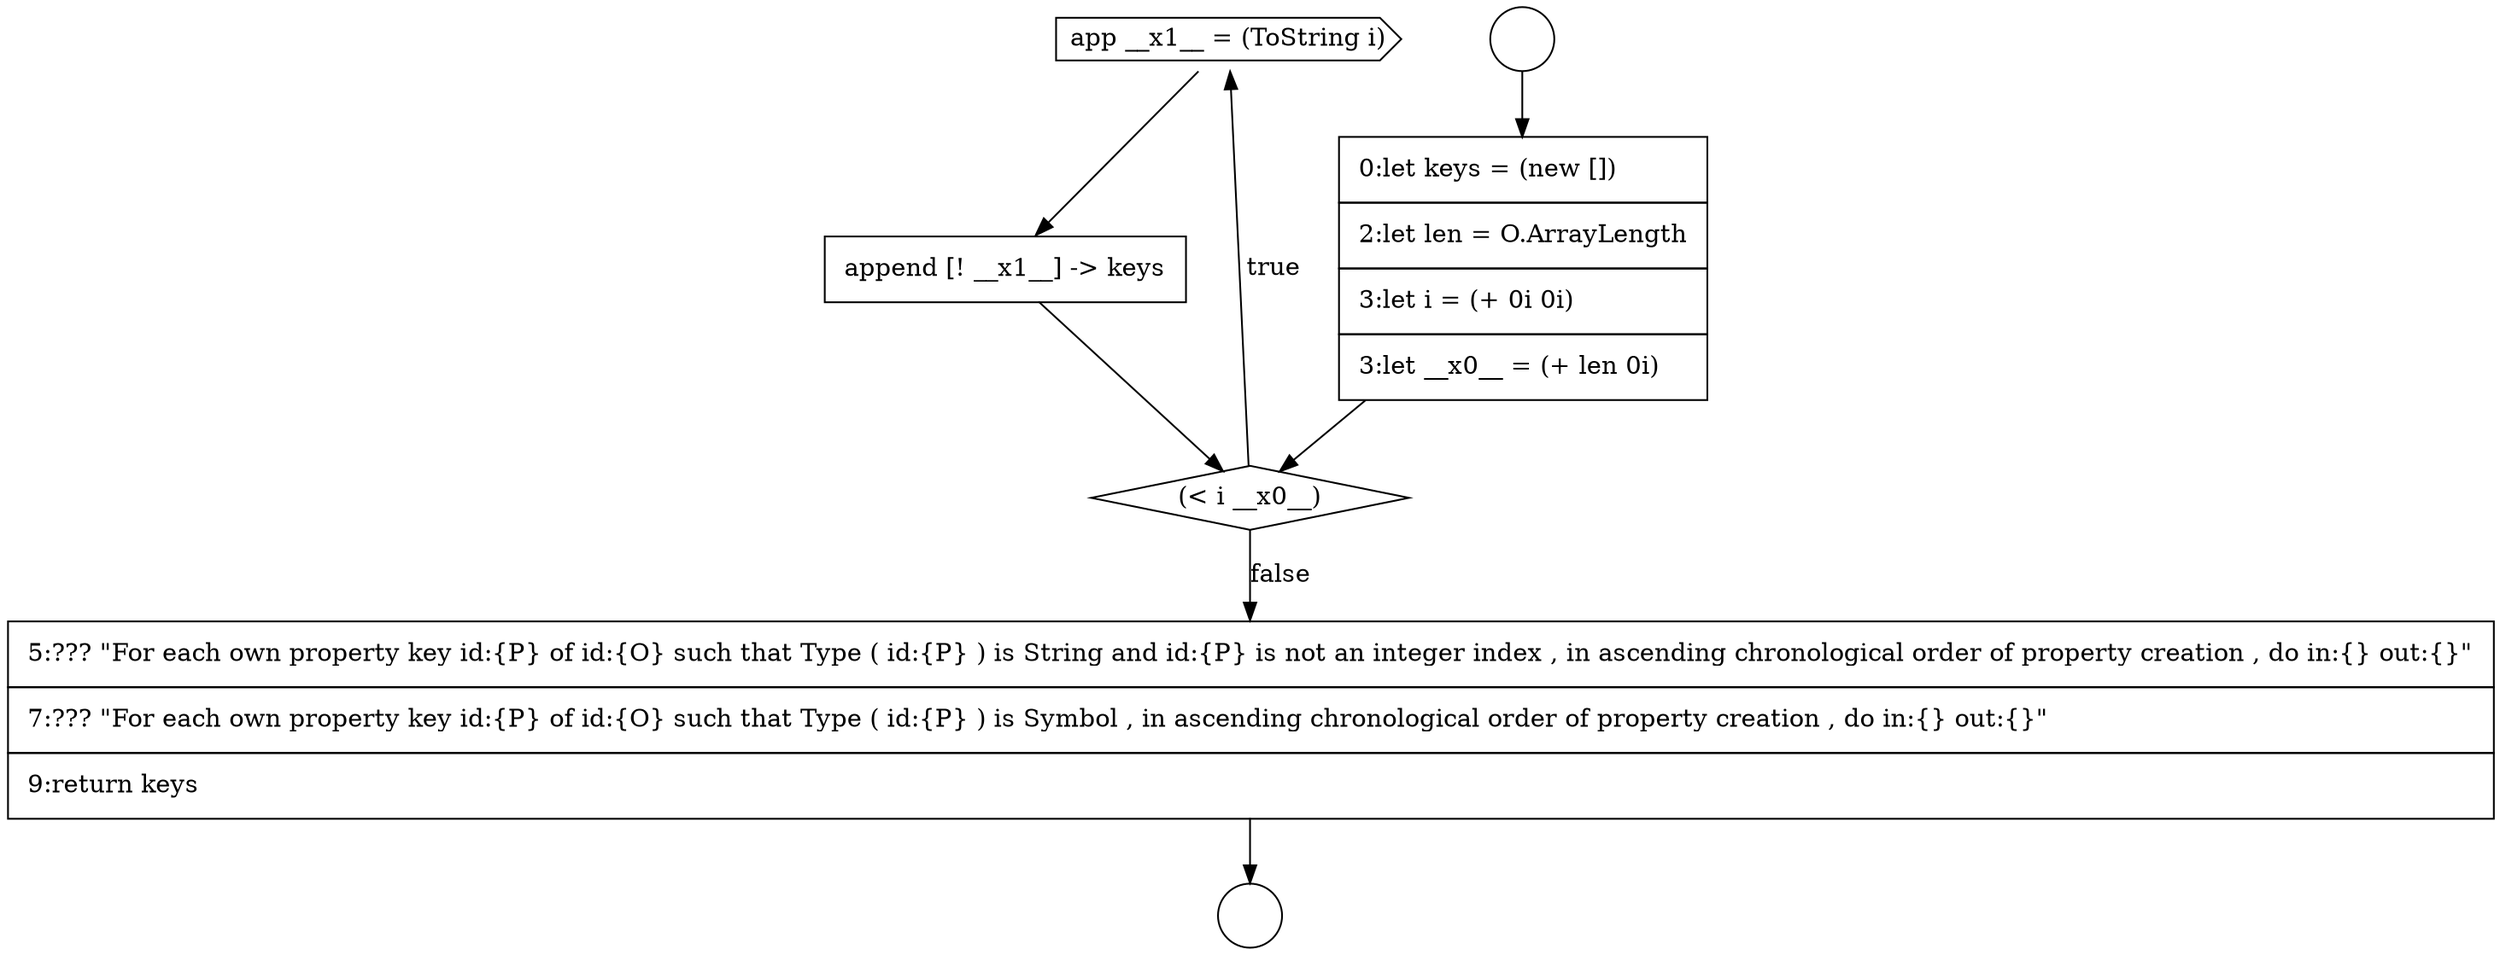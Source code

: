 digraph {
  node2708 [shape=cds, label=<<font color="black">app __x1__ = (ToString i)</font>> color="black" fillcolor="white" style=filled]
  node2705 [shape=circle label=" " color="black" fillcolor="white" style=filled]
  node2709 [shape=none, margin=0, label=<<font color="black">
    <table border="0" cellborder="1" cellspacing="0" cellpadding="10">
      <tr><td align="left">append [! __x1__] -&gt; keys</td></tr>
    </table>
  </font>> color="black" fillcolor="white" style=filled]
  node2706 [shape=none, margin=0, label=<<font color="black">
    <table border="0" cellborder="1" cellspacing="0" cellpadding="10">
      <tr><td align="left">0:let keys = (new [])</td></tr>
      <tr><td align="left">2:let len = O.ArrayLength</td></tr>
      <tr><td align="left">3:let i = (+ 0i 0i)</td></tr>
      <tr><td align="left">3:let __x0__ = (+ len 0i)</td></tr>
    </table>
  </font>> color="black" fillcolor="white" style=filled]
  node2710 [shape=none, margin=0, label=<<font color="black">
    <table border="0" cellborder="1" cellspacing="0" cellpadding="10">
      <tr><td align="left">5:??? &quot;For each own property key id:{P} of id:{O} such that Type ( id:{P} ) is String and id:{P} is not an integer index , in ascending chronological order of property creation , do in:{} out:{}&quot;</td></tr>
      <tr><td align="left">7:??? &quot;For each own property key id:{P} of id:{O} such that Type ( id:{P} ) is Symbol , in ascending chronological order of property creation , do in:{} out:{}&quot;</td></tr>
      <tr><td align="left">9:return keys</td></tr>
    </table>
  </font>> color="black" fillcolor="white" style=filled]
  node2707 [shape=diamond, label=<<font color="black">(&lt; i __x0__)</font>> color="black" fillcolor="white" style=filled]
  node2704 [shape=circle label=" " color="black" fillcolor="white" style=filled]
  node2709 -> node2707 [ color="black"]
  node2706 -> node2707 [ color="black"]
  node2704 -> node2706 [ color="black"]
  node2708 -> node2709 [ color="black"]
  node2710 -> node2705 [ color="black"]
  node2707 -> node2708 [label=<<font color="black">true</font>> color="black"]
  node2707 -> node2710 [label=<<font color="black">false</font>> color="black"]
}
